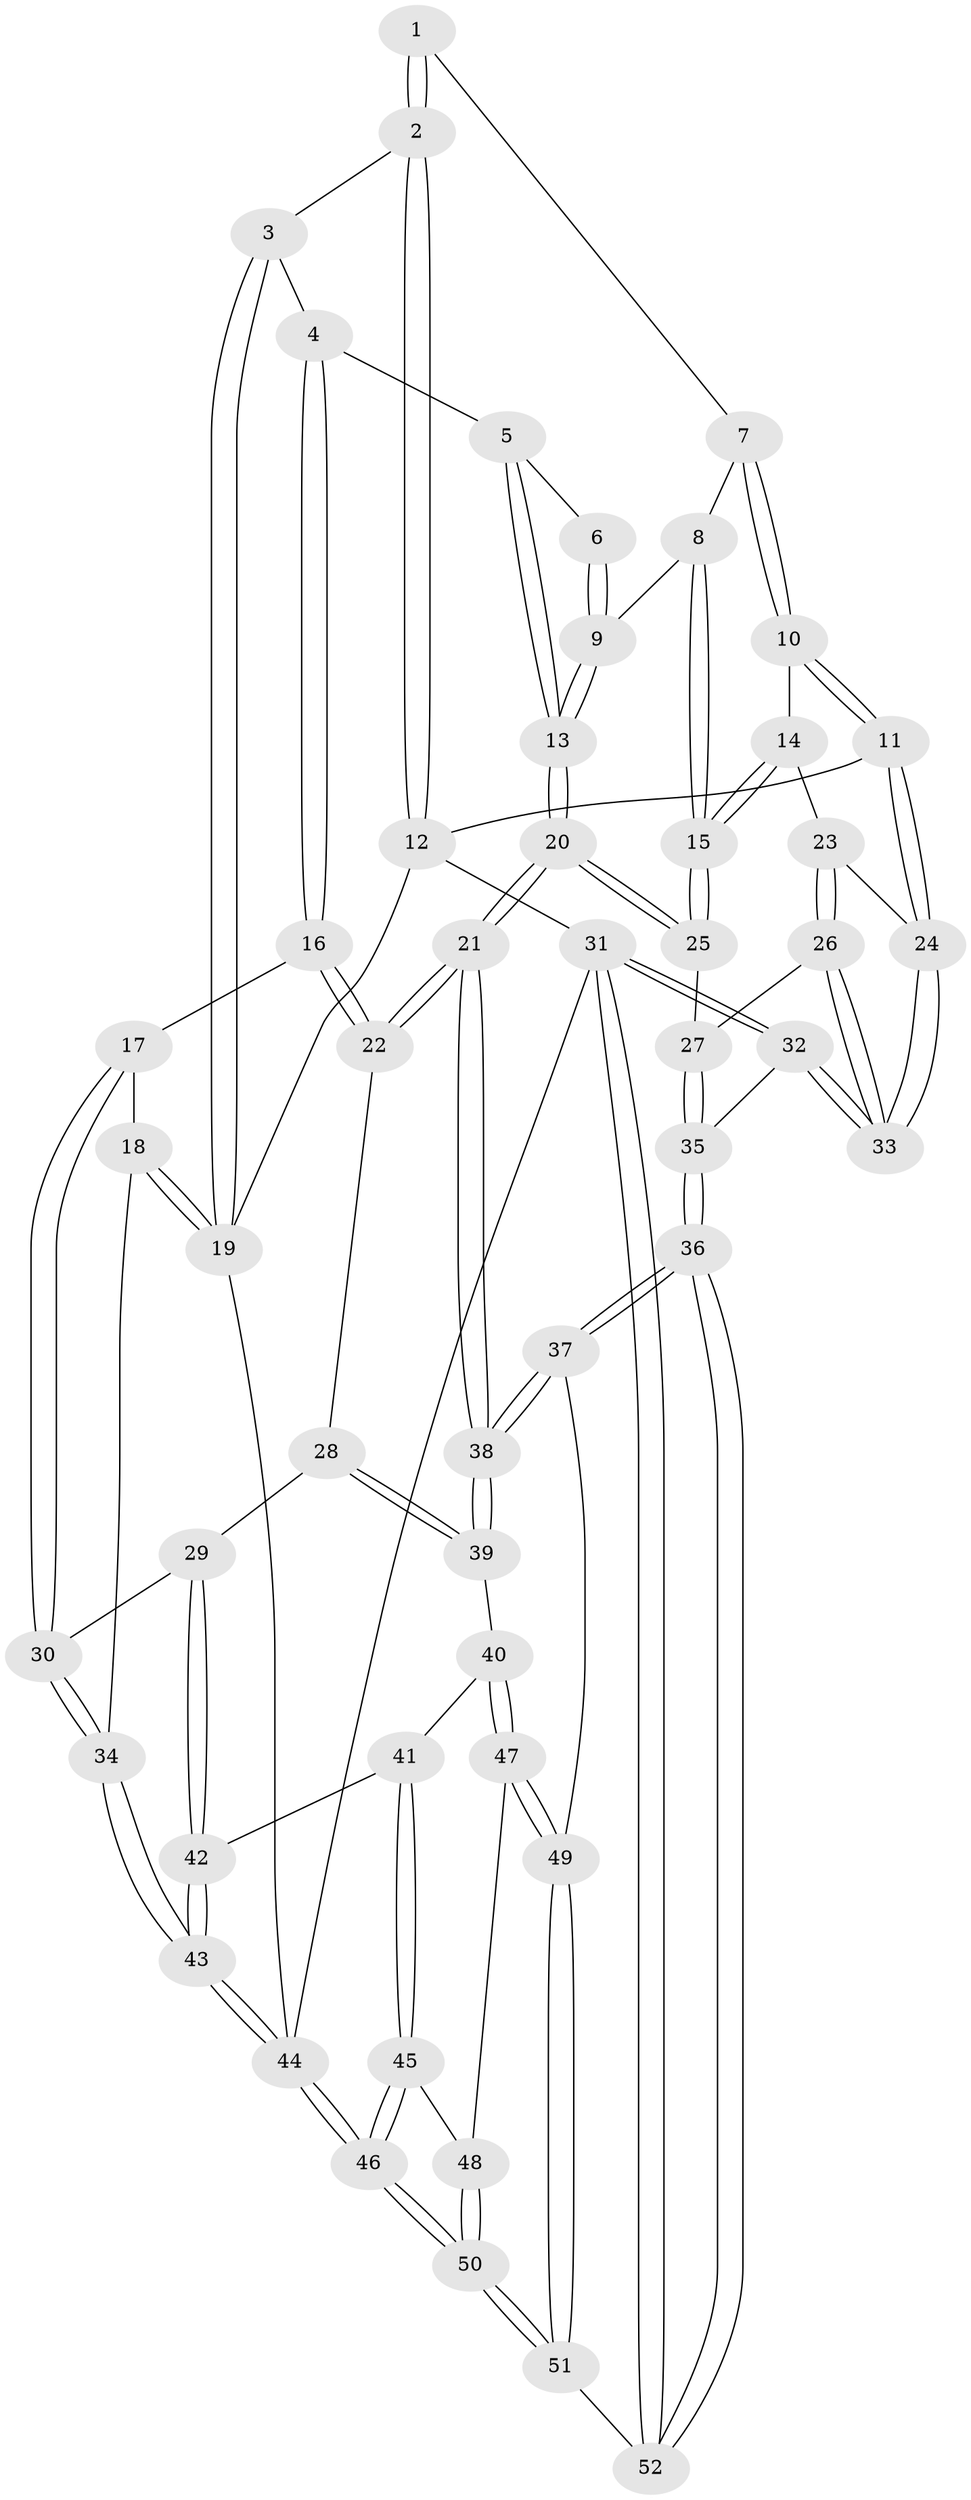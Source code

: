 // coarse degree distribution, {3: 0.16666666666666666, 5: 0.3, 4: 0.4, 2: 0.03333333333333333, 6: 0.06666666666666667, 8: 0.03333333333333333}
// Generated by graph-tools (version 1.1) at 2025/24/03/03/25 07:24:34]
// undirected, 52 vertices, 127 edges
graph export_dot {
graph [start="1"]
  node [color=gray90,style=filled];
  1 [pos="+0.8296120579254211+0.09696526000140653"];
  2 [pos="+1+0"];
  3 [pos="+0.4288988975202932+0"];
  4 [pos="+0.43809348013443816+0.014518059915132551"];
  5 [pos="+0.5017974905994563+0.052070539175105734"];
  6 [pos="+0.7036662468675426+0.12036401523238678"];
  7 [pos="+0.8411019394338225+0.18569795551328008"];
  8 [pos="+0.7809325390946575+0.2537674291421724"];
  9 [pos="+0.7161335112022384+0.25943331118223145"];
  10 [pos="+0.875927372305478+0.23908982168693474"];
  11 [pos="+1+0"];
  12 [pos="+1+0"];
  13 [pos="+0.6688012041449111+0.3437998317760966"];
  14 [pos="+0.8804593627520672+0.24899850879696578"];
  15 [pos="+0.834258062369893+0.32720984399117636"];
  16 [pos="+0.3416372388177607+0.18873194246255598"];
  17 [pos="+0.20591679557423045+0.19764301893664626"];
  18 [pos="+0+0"];
  19 [pos="+0+0"];
  20 [pos="+0.6587886244770444+0.4473425989272178"];
  21 [pos="+0.611335085656831+0.4742509512433573"];
  22 [pos="+0.3547566348222154+0.24716653381043002"];
  23 [pos="+0.9556034133021234+0.2722332200710061"];
  24 [pos="+1+0.22515848173897926"];
  25 [pos="+0.8191700373125418+0.45316514247119427"];
  26 [pos="+0.8442995465277444+0.45032946363502885"];
  27 [pos="+0.8220086898626747+0.4544342366837421"];
  28 [pos="+0.2588949599247473+0.484477791225536"];
  29 [pos="+0.07035077466156886+0.5031441760057918"];
  30 [pos="+0+0.4110432136334265"];
  31 [pos="+1+1"];
  32 [pos="+1+0.7454684055086542"];
  33 [pos="+1+0.4534599439485104"];
  34 [pos="+0+0.40944134156613377"];
  35 [pos="+0.8980708493679006+0.7569394702331895"];
  36 [pos="+0.732178250984584+0.8529608745453409"];
  37 [pos="+0.5275051591796964+0.7055219699793297"];
  38 [pos="+0.5196708172548657+0.6943924773261525"];
  39 [pos="+0.40479853058297255+0.6811807758945805"];
  40 [pos="+0.37224408168903544+0.7005122292104656"];
  41 [pos="+0.1620510465008742+0.7551368243864831"];
  42 [pos="+0.1237189565888204+0.7333080229440009"];
  43 [pos="+0+0.8500234210947198"];
  44 [pos="+0+1"];
  45 [pos="+0.15923628183758967+0.8353075797426377"];
  46 [pos="+0+1"];
  47 [pos="+0.2866071288203163+0.9300633789288701"];
  48 [pos="+0.2390613397558935+0.9536356958857903"];
  49 [pos="+0.4166253355238095+0.9711342771289612"];
  50 [pos="+0.08070911534074411+1"];
  51 [pos="+0.4682234617574772+1"];
  52 [pos="+0.743485010373104+1"];
  1 -- 2;
  1 -- 2;
  1 -- 7;
  2 -- 3;
  2 -- 12;
  2 -- 12;
  3 -- 4;
  3 -- 19;
  3 -- 19;
  4 -- 5;
  4 -- 16;
  4 -- 16;
  5 -- 6;
  5 -- 13;
  5 -- 13;
  6 -- 9;
  6 -- 9;
  7 -- 8;
  7 -- 10;
  7 -- 10;
  8 -- 9;
  8 -- 15;
  8 -- 15;
  9 -- 13;
  9 -- 13;
  10 -- 11;
  10 -- 11;
  10 -- 14;
  11 -- 12;
  11 -- 24;
  11 -- 24;
  12 -- 19;
  12 -- 31;
  13 -- 20;
  13 -- 20;
  14 -- 15;
  14 -- 15;
  14 -- 23;
  15 -- 25;
  15 -- 25;
  16 -- 17;
  16 -- 22;
  16 -- 22;
  17 -- 18;
  17 -- 30;
  17 -- 30;
  18 -- 19;
  18 -- 19;
  18 -- 34;
  19 -- 44;
  20 -- 21;
  20 -- 21;
  20 -- 25;
  20 -- 25;
  21 -- 22;
  21 -- 22;
  21 -- 38;
  21 -- 38;
  22 -- 28;
  23 -- 24;
  23 -- 26;
  23 -- 26;
  24 -- 33;
  24 -- 33;
  25 -- 27;
  26 -- 27;
  26 -- 33;
  26 -- 33;
  27 -- 35;
  27 -- 35;
  28 -- 29;
  28 -- 39;
  28 -- 39;
  29 -- 30;
  29 -- 42;
  29 -- 42;
  30 -- 34;
  30 -- 34;
  31 -- 32;
  31 -- 32;
  31 -- 52;
  31 -- 52;
  31 -- 44;
  32 -- 33;
  32 -- 33;
  32 -- 35;
  34 -- 43;
  34 -- 43;
  35 -- 36;
  35 -- 36;
  36 -- 37;
  36 -- 37;
  36 -- 52;
  36 -- 52;
  37 -- 38;
  37 -- 38;
  37 -- 49;
  38 -- 39;
  38 -- 39;
  39 -- 40;
  40 -- 41;
  40 -- 47;
  40 -- 47;
  41 -- 42;
  41 -- 45;
  41 -- 45;
  42 -- 43;
  42 -- 43;
  43 -- 44;
  43 -- 44;
  44 -- 46;
  44 -- 46;
  45 -- 46;
  45 -- 46;
  45 -- 48;
  46 -- 50;
  46 -- 50;
  47 -- 48;
  47 -- 49;
  47 -- 49;
  48 -- 50;
  48 -- 50;
  49 -- 51;
  49 -- 51;
  50 -- 51;
  50 -- 51;
  51 -- 52;
}
